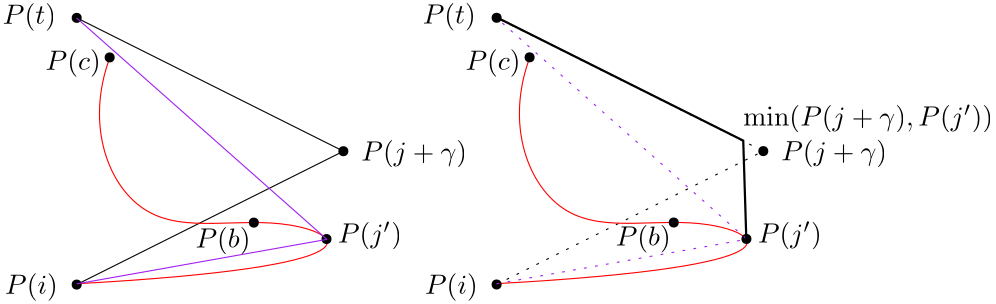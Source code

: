 <?xml version="1.0"?>
<!DOCTYPE ipe SYSTEM "ipe.dtd">
<ipe version="70218" creator="Ipe 7.2.30">
<info created="D:20251028134753" modified="D:20251028155510"/>
<ipestyle name="basic">
<symbol name="arrow/arc(spx)">
<path stroke="sym-stroke" fill="sym-stroke" pen="sym-pen">
0 0 m
-1 0.333 l
-1 -0.333 l
h
</path>
</symbol>
<symbol name="arrow/farc(spx)">
<path stroke="sym-stroke" fill="white" pen="sym-pen">
0 0 m
-1 0.333 l
-1 -0.333 l
h
</path>
</symbol>
<symbol name="arrow/ptarc(spx)">
<path stroke="sym-stroke" fill="sym-stroke" pen="sym-pen">
0 0 m
-1 0.333 l
-0.8 0 l
-1 -0.333 l
h
</path>
</symbol>
<symbol name="arrow/fptarc(spx)">
<path stroke="sym-stroke" fill="white" pen="sym-pen">
0 0 m
-1 0.333 l
-0.8 0 l
-1 -0.333 l
h
</path>
</symbol>
<symbol name="mark/circle(sx)" transformations="translations">
<path fill="sym-stroke">
0.6 0 0 0.6 0 0 e
0.4 0 0 0.4 0 0 e
</path>
</symbol>
<symbol name="mark/disk(sx)" transformations="translations">
<path fill="sym-stroke">
0.6 0 0 0.6 0 0 e
</path>
</symbol>
<symbol name="mark/fdisk(sfx)" transformations="translations">
<group>
<path fill="sym-fill">
0.5 0 0 0.5 0 0 e
</path>
<path fill="sym-stroke" fillrule="eofill">
0.6 0 0 0.6 0 0 e
0.4 0 0 0.4 0 0 e
</path>
</group>
</symbol>
<symbol name="mark/box(sx)" transformations="translations">
<path fill="sym-stroke" fillrule="eofill">
-0.6 -0.6 m
0.6 -0.6 l
0.6 0.6 l
-0.6 0.6 l
h
-0.4 -0.4 m
0.4 -0.4 l
0.4 0.4 l
-0.4 0.4 l
h
</path>
</symbol>
<symbol name="mark/square(sx)" transformations="translations">
<path fill="sym-stroke">
-0.6 -0.6 m
0.6 -0.6 l
0.6 0.6 l
-0.6 0.6 l
h
</path>
</symbol>
<symbol name="mark/fsquare(sfx)" transformations="translations">
<group>
<path fill="sym-fill">
-0.5 -0.5 m
0.5 -0.5 l
0.5 0.5 l
-0.5 0.5 l
h
</path>
<path fill="sym-stroke" fillrule="eofill">
-0.6 -0.6 m
0.6 -0.6 l
0.6 0.6 l
-0.6 0.6 l
h
-0.4 -0.4 m
0.4 -0.4 l
0.4 0.4 l
-0.4 0.4 l
h
</path>
</group>
</symbol>
<symbol name="mark/cross(sx)" transformations="translations">
<group>
<path fill="sym-stroke">
-0.43 -0.57 m
0.57 0.43 l
0.43 0.57 l
-0.57 -0.43 l
h
</path>
<path fill="sym-stroke">
-0.43 0.57 m
0.57 -0.43 l
0.43 -0.57 l
-0.57 0.43 l
h
</path>
</group>
</symbol>
<symbol name="arrow/fnormal(spx)">
<path stroke="sym-stroke" fill="white" pen="sym-pen">
0 0 m
-1 0.333 l
-1 -0.333 l
h
</path>
</symbol>
<symbol name="arrow/pointed(spx)">
<path stroke="sym-stroke" fill="sym-stroke" pen="sym-pen">
0 0 m
-1 0.333 l
-0.8 0 l
-1 -0.333 l
h
</path>
</symbol>
<symbol name="arrow/fpointed(spx)">
<path stroke="sym-stroke" fill="white" pen="sym-pen">
0 0 m
-1 0.333 l
-0.8 0 l
-1 -0.333 l
h
</path>
</symbol>
<symbol name="arrow/linear(spx)">
<path stroke="sym-stroke" pen="sym-pen">
-1 0.333 m
0 0 l
-1 -0.333 l
</path>
</symbol>
<symbol name="arrow/fdouble(spx)">
<path stroke="sym-stroke" fill="white" pen="sym-pen">
0 0 m
-1 0.333 l
-1 -0.333 l
h
-1 0 m
-2 0.333 l
-2 -0.333 l
h
</path>
</symbol>
<symbol name="arrow/double(spx)">
<path stroke="sym-stroke" fill="sym-stroke" pen="sym-pen">
0 0 m
-1 0.333 l
-1 -0.333 l
h
-1 0 m
-2 0.333 l
-2 -0.333 l
h
</path>
</symbol>
<symbol name="arrow/mid-normal(spx)">
<path stroke="sym-stroke" fill="sym-stroke" pen="sym-pen">
0.5 0 m
-0.5 0.333 l
-0.5 -0.333 l
h
</path>
</symbol>
<symbol name="arrow/mid-fnormal(spx)">
<path stroke="sym-stroke" fill="white" pen="sym-pen">
0.5 0 m
-0.5 0.333 l
-0.5 -0.333 l
h
</path>
</symbol>
<symbol name="arrow/mid-pointed(spx)">
<path stroke="sym-stroke" fill="sym-stroke" pen="sym-pen">
0.5 0 m
-0.5 0.333 l
-0.3 0 l
-0.5 -0.333 l
h
</path>
</symbol>
<symbol name="arrow/mid-fpointed(spx)">
<path stroke="sym-stroke" fill="white" pen="sym-pen">
0.5 0 m
-0.5 0.333 l
-0.3 0 l
-0.5 -0.333 l
h
</path>
</symbol>
<symbol name="arrow/mid-double(spx)">
<path stroke="sym-stroke" fill="sym-stroke" pen="sym-pen">
1 0 m
0 0.333 l
0 -0.333 l
h
0 0 m
-1 0.333 l
-1 -0.333 l
h
</path>
</symbol>
<symbol name="arrow/mid-fdouble(spx)">
<path stroke="sym-stroke" fill="white" pen="sym-pen">
1 0 m
0 0.333 l
0 -0.333 l
h
0 0 m
-1 0.333 l
-1 -0.333 l
h
</path>
</symbol>
<anglesize name="22.5 deg" value="22.5"/>
<anglesize name="30 deg" value="30"/>
<anglesize name="45 deg" value="45"/>
<anglesize name="60 deg" value="60"/>
<anglesize name="90 deg" value="90"/>
<arrowsize name="large" value="10"/>
<arrowsize name="small" value="5"/>
<arrowsize name="tiny" value="3"/>
<color name="blue" value="0 0 1"/>
<color name="brown" value="0.647 0.165 0.165"/>
<color name="darkblue" value="0 0 0.545"/>
<color name="darkcyan" value="0 0.545 0.545"/>
<color name="darkgray" value="0.663"/>
<color name="darkgreen" value="0 0.392 0"/>
<color name="darkmagenta" value="0.545 0 0.545"/>
<color name="darkorange" value="1 0.549 0"/>
<color name="darkred" value="0.545 0 0"/>
<color name="gold" value="1 0.843 0"/>
<color name="gray" value="0.745"/>
<color name="green" value="0 1 0"/>
<color name="lightblue" value="0.678 0.847 0.902"/>
<color name="lightcyan" value="0.878 1 1"/>
<color name="lightgray" value="0.827"/>
<color name="lightgreen" value="0.565 0.933 0.565"/>
<color name="lightyellow" value="1 1 0.878"/>
<color name="navy" value="0 0 0.502"/>
<color name="orange" value="1 0.647 0"/>
<color name="pink" value="1 0.753 0.796"/>
<color name="purple" value="0.627 0.125 0.941"/>
<color name="red" value="1 0 0"/>
<color name="seagreen" value="0.18 0.545 0.341"/>
<color name="turquoise" value="0.251 0.878 0.816"/>
<color name="violet" value="0.933 0.51 0.933"/>
<color name="yellow" value="1 1 0"/>
<dashstyle name="dash dot dotted" value="[4 2 1 2 1 2] 0"/>
<dashstyle name="dash dotted" value="[4 2 1 2] 0"/>
<dashstyle name="dashed" value="[4] 0"/>
<dashstyle name="dotted" value="[1 3] 0"/>
<gridsize name="10 pts (~3.5 mm)" value="10"/>
<gridsize name="14 pts (~5 mm)" value="14"/>
<gridsize name="16 pts (~6 mm)" value="16"/>
<gridsize name="20 pts (~7 mm)" value="20"/>
<gridsize name="28 pts (~10 mm)" value="28"/>
<gridsize name="32 pts (~12 mm)" value="32"/>
<gridsize name="4 pts" value="4"/>
<gridsize name="56 pts (~20 mm)" value="56"/>
<gridsize name="8 pts (~3 mm)" value="8"/>
<opacity name="10%" value="0.1"/>
<opacity name="30%" value="0.3"/>
<opacity name="50%" value="0.5"/>
<opacity name="75%" value="0.75"/>
<pen name="fat" value="1.2"/>
<pen name="heavier" value="0.8"/>
<pen name="ultrafat" value="2"/>
<symbolsize name="large" value="5"/>
<symbolsize name="small" value="2"/>
<symbolsize name="tiny" value="1.1"/>
<textsize name="Huge" value="\Huge"/>
<textsize name="LARGE" value="\LARGE"/>
<textsize name="Large" value="\Large"/>
<textsize name="footnote" value="\footnotesize"/>
<textsize name="huge" value="\huge"/>
<textsize name="large" value="\large"/>
<textsize name="script" value="\scriptsize"/>
<textsize name="small" value="\small"/>
<textsize name="tiny" value="\tiny"/>
<textstyle name="center" begin="\begin{center}" end="\end{center}"/>
<textstyle name="item" begin="\begin{itemize}\item{}" end="\end{itemize}"/>
<textstyle name="itemize" begin="\begin{itemize}" end="\end{itemize}"/>
<tiling name="falling" angle="-60" step="4" width="1"/>
<tiling name="rising" angle="30" step="4" width="1"/>
</ipestyle>
<page>
<layer name="alpha"/>
<view layers="alpha" active="alpha"/>
<use layer="alpha" matrix="1 0 0 1 80 -64" name="mark/disk(sx)" pos="144 752" size="normal" stroke="black"/>
<use name="mark/disk(sx)" pos="128 736" size="normal" stroke="black"/>
<path stroke="black">
128 640 m
224 688 l
128 736 l
</path>
<text matrix="1 0 0 1 6.46574 -3.31626" transformations="translations" pos="224 688" stroke="black" type="label" width="38.089" height="7.473" depth="2.49" valign="baseline" style="math">P(j + \gamma)</text>
<text matrix="1 0 0 1 -9.78201 -3.31626" transformations="translations" pos="112 640" stroke="black" type="label" width="18.961" height="7.473" depth="2.49" valign="baseline" style="math">P(i)</text>
<text matrix="1 0 0 1 -10.6111 -2.07266" transformations="translations" pos="112 736" stroke="black" type="label" width="19.126" height="7.473" depth="2.49" valign="baseline" style="math">P(t)</text>
<path stroke="red">
126.73 640.215 m
240.726 646.433
205.491 670.475
147.871 652.236
130.875 697.42
139.995 721.878 c
</path>
<text matrix="1 0 0 1 -18.654 -4.97439" transformations="translations" pos="135.435 722.292" stroke="black" type="label" width="19.84" height="7.473" depth="2.49" valign="baseline" style="math">P(c)</text>
<text transformations="translations" pos="222.072 655.138" stroke="black" type="label" width="22.997" height="7.49" depth="2.49" valign="baseline" style="math">P(j&apos;)</text>
<text matrix="1 0 0 1 -19.3931 -17.9661" transformations="translations" pos="190.153 671.305" stroke="black" type="label" width="19.804" height="7.473" depth="2.49" valign="baseline" style="math">P(b)</text>
<use name="mark/disk(sx)" pos="217.927 656.381" size="normal" stroke="black"/>
<use name="mark/disk(sx)" pos="191.769 662.294" size="normal" stroke="black"/>
<use name="mark/disk(sx)" pos="139.868 721.76" size="normal" stroke="black"/>
<use name="mark/disk(sx)" pos="127.995 639.984" size="normal" stroke="black"/>
<path stroke="purple">
127.954 640.241 m
218.067 656.264 l
127.954 735.969 l
</path>
<use matrix="1 0 0 1 231.174 -63.9651" name="mark/disk(sx)" pos="144 752" size="normal" stroke="black"/>
<use matrix="1 0 0 1 151.174 0.0348837" name="mark/disk(sx)" pos="128 736" size="normal" stroke="black"/>
<path matrix="1 0 0 1 151.174 0.0348837" stroke="black" dash="dotted">
128 640 m
224 688 l
128 736 l
</path>
<text matrix="1 0 0 1 157.64 -3.28138" transformations="translations" pos="224 688" stroke="black" type="label" width="38.089" height="7.473" depth="2.49" valign="baseline" style="math">P(j + \gamma)</text>
<text matrix="1 0 0 1 141.392 -3.28138" transformations="translations" pos="112 640" stroke="black" type="label" width="18.961" height="7.473" depth="2.49" valign="baseline" style="math">P(i)</text>
<text matrix="1 0 0 1 140.563 -2.03778" transformations="translations" pos="112 736" stroke="black" type="label" width="19.126" height="7.473" depth="2.49" valign="baseline" style="math">P(t)</text>
<path matrix="1 0 0 1 151.174 0.0348837" stroke="red">
126.73 640.215 m
240.726 646.433
205.491 670.475
147.871 652.236
130.875 697.42
139.995 721.878 c
</path>
<text matrix="1 0 0 1 132.52 -4.93951" transformations="translations" pos="135.435 722.292" stroke="black" type="label" width="19.84" height="7.473" depth="2.49" valign="baseline" style="math">P(c)</text>
<text matrix="1 0 0 1 151.174 0.0348837" transformations="translations" pos="222.072 655.138" stroke="black" type="label" width="22.997" height="7.49" depth="2.49" valign="baseline" style="math">P(j&apos;)</text>
<text matrix="1 0 0 1 131.884 -17.2804" transformations="translations" pos="190.153 671.305" stroke="black" type="label" width="19.804" height="7.473" depth="2.49" valign="baseline" style="math">P(b)</text>
<use matrix="1 0 0 1 151.174 0.0348837" name="mark/disk(sx)" pos="217.927 656.381" size="normal" stroke="black"/>
<use matrix="1 0 0 1 151.174 0.0348837" name="mark/disk(sx)" pos="191.769 662.294" size="normal" stroke="black"/>
<use matrix="1 0 0 1 151.174 0.0348837" name="mark/disk(sx)" pos="139.868 721.76" size="normal" stroke="black"/>
<use matrix="1 0 0 1 151.174 0.0348837" name="mark/disk(sx)" pos="127.995 639.984" size="normal" stroke="black"/>
<path matrix="1 0 0 1 151.174 0.0348837" stroke="purple" dash="dotted">
127.954 640.241 m
218.067 656.264 l
127.954 735.969 l
</path>
<path stroke="black" pen="heavier">
368.095 691.728 m
279.117 736.217 l
</path>
<text transformations="translations" pos="367.972 697.274" stroke="black" type="label" width="89.867" height="7.49" depth="2.49" valign="baseline" style="math">\min(P(j+\gamma), P(j&apos;))</text>
<path stroke="black" pen="heavier">
369.067 656.221 m
367.947 692.085 l
</path>
</page>
</ipe>
